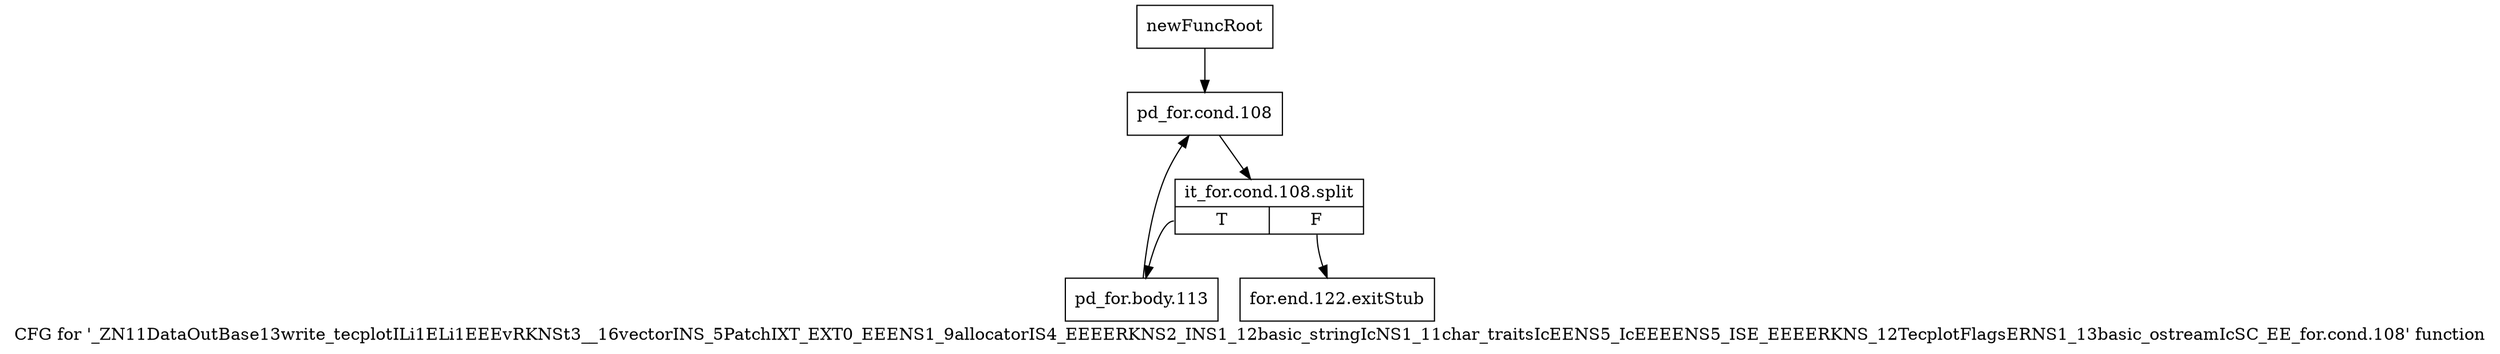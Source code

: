 digraph "CFG for '_ZN11DataOutBase13write_tecplotILi1ELi1EEEvRKNSt3__16vectorINS_5PatchIXT_EXT0_EEENS1_9allocatorIS4_EEEERKNS2_INS1_12basic_stringIcNS1_11char_traitsIcEENS5_IcEEEENS5_ISE_EEEERKNS_12TecplotFlagsERNS1_13basic_ostreamIcSC_EE_for.cond.108' function" {
	label="CFG for '_ZN11DataOutBase13write_tecplotILi1ELi1EEEvRKNSt3__16vectorINS_5PatchIXT_EXT0_EEENS1_9allocatorIS4_EEEERKNS2_INS1_12basic_stringIcNS1_11char_traitsIcEENS5_IcEEEENS5_ISE_EEEERKNS_12TecplotFlagsERNS1_13basic_ostreamIcSC_EE_for.cond.108' function";

	Node0x8bb42c0 [shape=record,label="{newFuncRoot}"];
	Node0x8bb42c0 -> Node0x8bb4360;
	Node0x8bb4310 [shape=record,label="{for.end.122.exitStub}"];
	Node0x8bb4360 [shape=record,label="{pd_for.cond.108}"];
	Node0x8bb4360 -> Node0xb746620;
	Node0xb746620 [shape=record,label="{it_for.cond.108.split|{<s0>T|<s1>F}}"];
	Node0xb746620:s0 -> Node0x8bb43b0;
	Node0xb746620:s1 -> Node0x8bb4310;
	Node0x8bb43b0 [shape=record,label="{pd_for.body.113}"];
	Node0x8bb43b0 -> Node0x8bb4360;
}
